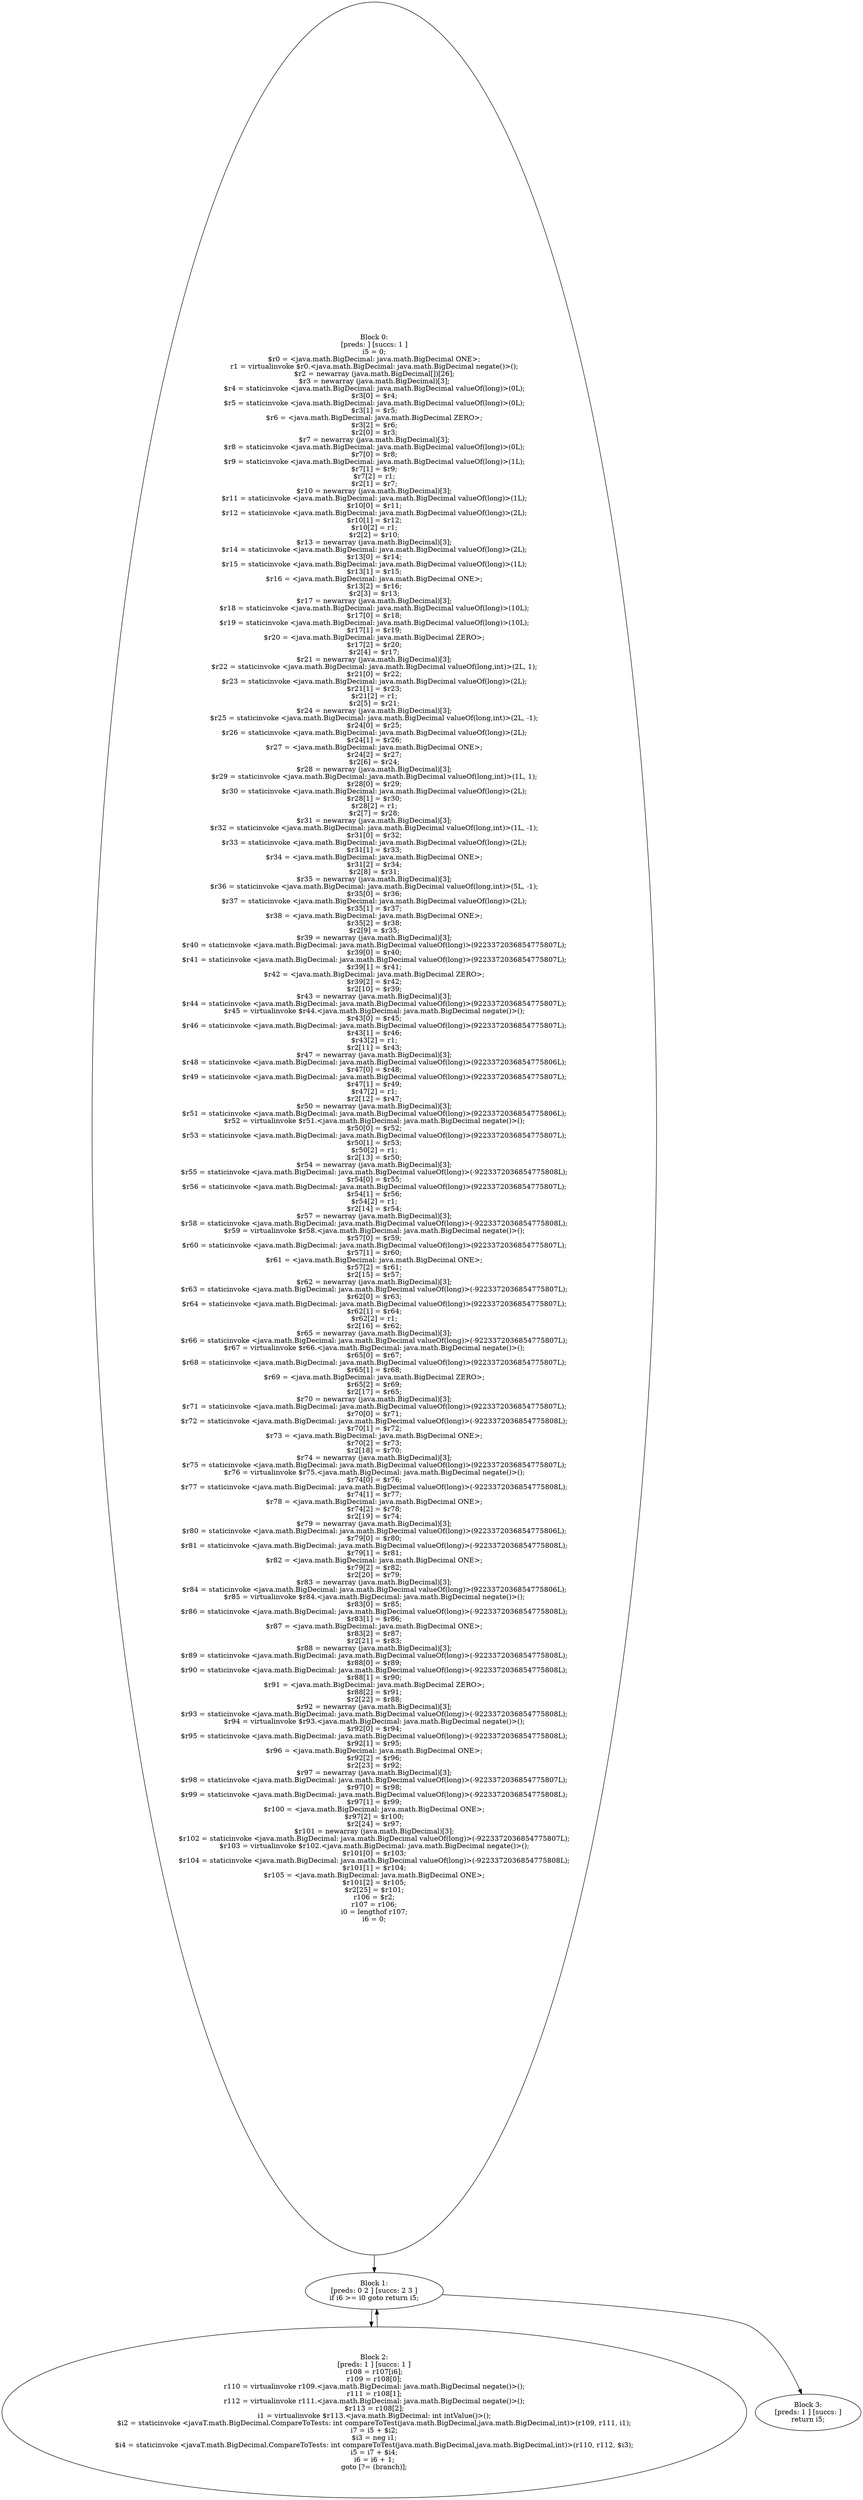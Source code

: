 digraph "unitGraph" {
    "Block 0:
[preds: ] [succs: 1 ]
i5 = 0;
$r0 = <java.math.BigDecimal: java.math.BigDecimal ONE>;
r1 = virtualinvoke $r0.<java.math.BigDecimal: java.math.BigDecimal negate()>();
$r2 = newarray (java.math.BigDecimal[])[26];
$r3 = newarray (java.math.BigDecimal)[3];
$r4 = staticinvoke <java.math.BigDecimal: java.math.BigDecimal valueOf(long)>(0L);
$r3[0] = $r4;
$r5 = staticinvoke <java.math.BigDecimal: java.math.BigDecimal valueOf(long)>(0L);
$r3[1] = $r5;
$r6 = <java.math.BigDecimal: java.math.BigDecimal ZERO>;
$r3[2] = $r6;
$r2[0] = $r3;
$r7 = newarray (java.math.BigDecimal)[3];
$r8 = staticinvoke <java.math.BigDecimal: java.math.BigDecimal valueOf(long)>(0L);
$r7[0] = $r8;
$r9 = staticinvoke <java.math.BigDecimal: java.math.BigDecimal valueOf(long)>(1L);
$r7[1] = $r9;
$r7[2] = r1;
$r2[1] = $r7;
$r10 = newarray (java.math.BigDecimal)[3];
$r11 = staticinvoke <java.math.BigDecimal: java.math.BigDecimal valueOf(long)>(1L);
$r10[0] = $r11;
$r12 = staticinvoke <java.math.BigDecimal: java.math.BigDecimal valueOf(long)>(2L);
$r10[1] = $r12;
$r10[2] = r1;
$r2[2] = $r10;
$r13 = newarray (java.math.BigDecimal)[3];
$r14 = staticinvoke <java.math.BigDecimal: java.math.BigDecimal valueOf(long)>(2L);
$r13[0] = $r14;
$r15 = staticinvoke <java.math.BigDecimal: java.math.BigDecimal valueOf(long)>(1L);
$r13[1] = $r15;
$r16 = <java.math.BigDecimal: java.math.BigDecimal ONE>;
$r13[2] = $r16;
$r2[3] = $r13;
$r17 = newarray (java.math.BigDecimal)[3];
$r18 = staticinvoke <java.math.BigDecimal: java.math.BigDecimal valueOf(long)>(10L);
$r17[0] = $r18;
$r19 = staticinvoke <java.math.BigDecimal: java.math.BigDecimal valueOf(long)>(10L);
$r17[1] = $r19;
$r20 = <java.math.BigDecimal: java.math.BigDecimal ZERO>;
$r17[2] = $r20;
$r2[4] = $r17;
$r21 = newarray (java.math.BigDecimal)[3];
$r22 = staticinvoke <java.math.BigDecimal: java.math.BigDecimal valueOf(long,int)>(2L, 1);
$r21[0] = $r22;
$r23 = staticinvoke <java.math.BigDecimal: java.math.BigDecimal valueOf(long)>(2L);
$r21[1] = $r23;
$r21[2] = r1;
$r2[5] = $r21;
$r24 = newarray (java.math.BigDecimal)[3];
$r25 = staticinvoke <java.math.BigDecimal: java.math.BigDecimal valueOf(long,int)>(2L, -1);
$r24[0] = $r25;
$r26 = staticinvoke <java.math.BigDecimal: java.math.BigDecimal valueOf(long)>(2L);
$r24[1] = $r26;
$r27 = <java.math.BigDecimal: java.math.BigDecimal ONE>;
$r24[2] = $r27;
$r2[6] = $r24;
$r28 = newarray (java.math.BigDecimal)[3];
$r29 = staticinvoke <java.math.BigDecimal: java.math.BigDecimal valueOf(long,int)>(1L, 1);
$r28[0] = $r29;
$r30 = staticinvoke <java.math.BigDecimal: java.math.BigDecimal valueOf(long)>(2L);
$r28[1] = $r30;
$r28[2] = r1;
$r2[7] = $r28;
$r31 = newarray (java.math.BigDecimal)[3];
$r32 = staticinvoke <java.math.BigDecimal: java.math.BigDecimal valueOf(long,int)>(1L, -1);
$r31[0] = $r32;
$r33 = staticinvoke <java.math.BigDecimal: java.math.BigDecimal valueOf(long)>(2L);
$r31[1] = $r33;
$r34 = <java.math.BigDecimal: java.math.BigDecimal ONE>;
$r31[2] = $r34;
$r2[8] = $r31;
$r35 = newarray (java.math.BigDecimal)[3];
$r36 = staticinvoke <java.math.BigDecimal: java.math.BigDecimal valueOf(long,int)>(5L, -1);
$r35[0] = $r36;
$r37 = staticinvoke <java.math.BigDecimal: java.math.BigDecimal valueOf(long)>(2L);
$r35[1] = $r37;
$r38 = <java.math.BigDecimal: java.math.BigDecimal ONE>;
$r35[2] = $r38;
$r2[9] = $r35;
$r39 = newarray (java.math.BigDecimal)[3];
$r40 = staticinvoke <java.math.BigDecimal: java.math.BigDecimal valueOf(long)>(9223372036854775807L);
$r39[0] = $r40;
$r41 = staticinvoke <java.math.BigDecimal: java.math.BigDecimal valueOf(long)>(9223372036854775807L);
$r39[1] = $r41;
$r42 = <java.math.BigDecimal: java.math.BigDecimal ZERO>;
$r39[2] = $r42;
$r2[10] = $r39;
$r43 = newarray (java.math.BigDecimal)[3];
$r44 = staticinvoke <java.math.BigDecimal: java.math.BigDecimal valueOf(long)>(9223372036854775807L);
$r45 = virtualinvoke $r44.<java.math.BigDecimal: java.math.BigDecimal negate()>();
$r43[0] = $r45;
$r46 = staticinvoke <java.math.BigDecimal: java.math.BigDecimal valueOf(long)>(9223372036854775807L);
$r43[1] = $r46;
$r43[2] = r1;
$r2[11] = $r43;
$r47 = newarray (java.math.BigDecimal)[3];
$r48 = staticinvoke <java.math.BigDecimal: java.math.BigDecimal valueOf(long)>(9223372036854775806L);
$r47[0] = $r48;
$r49 = staticinvoke <java.math.BigDecimal: java.math.BigDecimal valueOf(long)>(9223372036854775807L);
$r47[1] = $r49;
$r47[2] = r1;
$r2[12] = $r47;
$r50 = newarray (java.math.BigDecimal)[3];
$r51 = staticinvoke <java.math.BigDecimal: java.math.BigDecimal valueOf(long)>(9223372036854775806L);
$r52 = virtualinvoke $r51.<java.math.BigDecimal: java.math.BigDecimal negate()>();
$r50[0] = $r52;
$r53 = staticinvoke <java.math.BigDecimal: java.math.BigDecimal valueOf(long)>(9223372036854775807L);
$r50[1] = $r53;
$r50[2] = r1;
$r2[13] = $r50;
$r54 = newarray (java.math.BigDecimal)[3];
$r55 = staticinvoke <java.math.BigDecimal: java.math.BigDecimal valueOf(long)>(-9223372036854775808L);
$r54[0] = $r55;
$r56 = staticinvoke <java.math.BigDecimal: java.math.BigDecimal valueOf(long)>(9223372036854775807L);
$r54[1] = $r56;
$r54[2] = r1;
$r2[14] = $r54;
$r57 = newarray (java.math.BigDecimal)[3];
$r58 = staticinvoke <java.math.BigDecimal: java.math.BigDecimal valueOf(long)>(-9223372036854775808L);
$r59 = virtualinvoke $r58.<java.math.BigDecimal: java.math.BigDecimal negate()>();
$r57[0] = $r59;
$r60 = staticinvoke <java.math.BigDecimal: java.math.BigDecimal valueOf(long)>(9223372036854775807L);
$r57[1] = $r60;
$r61 = <java.math.BigDecimal: java.math.BigDecimal ONE>;
$r57[2] = $r61;
$r2[15] = $r57;
$r62 = newarray (java.math.BigDecimal)[3];
$r63 = staticinvoke <java.math.BigDecimal: java.math.BigDecimal valueOf(long)>(-9223372036854775807L);
$r62[0] = $r63;
$r64 = staticinvoke <java.math.BigDecimal: java.math.BigDecimal valueOf(long)>(9223372036854775807L);
$r62[1] = $r64;
$r62[2] = r1;
$r2[16] = $r62;
$r65 = newarray (java.math.BigDecimal)[3];
$r66 = staticinvoke <java.math.BigDecimal: java.math.BigDecimal valueOf(long)>(-9223372036854775807L);
$r67 = virtualinvoke $r66.<java.math.BigDecimal: java.math.BigDecimal negate()>();
$r65[0] = $r67;
$r68 = staticinvoke <java.math.BigDecimal: java.math.BigDecimal valueOf(long)>(9223372036854775807L);
$r65[1] = $r68;
$r69 = <java.math.BigDecimal: java.math.BigDecimal ZERO>;
$r65[2] = $r69;
$r2[17] = $r65;
$r70 = newarray (java.math.BigDecimal)[3];
$r71 = staticinvoke <java.math.BigDecimal: java.math.BigDecimal valueOf(long)>(9223372036854775807L);
$r70[0] = $r71;
$r72 = staticinvoke <java.math.BigDecimal: java.math.BigDecimal valueOf(long)>(-9223372036854775808L);
$r70[1] = $r72;
$r73 = <java.math.BigDecimal: java.math.BigDecimal ONE>;
$r70[2] = $r73;
$r2[18] = $r70;
$r74 = newarray (java.math.BigDecimal)[3];
$r75 = staticinvoke <java.math.BigDecimal: java.math.BigDecimal valueOf(long)>(9223372036854775807L);
$r76 = virtualinvoke $r75.<java.math.BigDecimal: java.math.BigDecimal negate()>();
$r74[0] = $r76;
$r77 = staticinvoke <java.math.BigDecimal: java.math.BigDecimal valueOf(long)>(-9223372036854775808L);
$r74[1] = $r77;
$r78 = <java.math.BigDecimal: java.math.BigDecimal ONE>;
$r74[2] = $r78;
$r2[19] = $r74;
$r79 = newarray (java.math.BigDecimal)[3];
$r80 = staticinvoke <java.math.BigDecimal: java.math.BigDecimal valueOf(long)>(9223372036854775806L);
$r79[0] = $r80;
$r81 = staticinvoke <java.math.BigDecimal: java.math.BigDecimal valueOf(long)>(-9223372036854775808L);
$r79[1] = $r81;
$r82 = <java.math.BigDecimal: java.math.BigDecimal ONE>;
$r79[2] = $r82;
$r2[20] = $r79;
$r83 = newarray (java.math.BigDecimal)[3];
$r84 = staticinvoke <java.math.BigDecimal: java.math.BigDecimal valueOf(long)>(9223372036854775806L);
$r85 = virtualinvoke $r84.<java.math.BigDecimal: java.math.BigDecimal negate()>();
$r83[0] = $r85;
$r86 = staticinvoke <java.math.BigDecimal: java.math.BigDecimal valueOf(long)>(-9223372036854775808L);
$r83[1] = $r86;
$r87 = <java.math.BigDecimal: java.math.BigDecimal ONE>;
$r83[2] = $r87;
$r2[21] = $r83;
$r88 = newarray (java.math.BigDecimal)[3];
$r89 = staticinvoke <java.math.BigDecimal: java.math.BigDecimal valueOf(long)>(-9223372036854775808L);
$r88[0] = $r89;
$r90 = staticinvoke <java.math.BigDecimal: java.math.BigDecimal valueOf(long)>(-9223372036854775808L);
$r88[1] = $r90;
$r91 = <java.math.BigDecimal: java.math.BigDecimal ZERO>;
$r88[2] = $r91;
$r2[22] = $r88;
$r92 = newarray (java.math.BigDecimal)[3];
$r93 = staticinvoke <java.math.BigDecimal: java.math.BigDecimal valueOf(long)>(-9223372036854775808L);
$r94 = virtualinvoke $r93.<java.math.BigDecimal: java.math.BigDecimal negate()>();
$r92[0] = $r94;
$r95 = staticinvoke <java.math.BigDecimal: java.math.BigDecimal valueOf(long)>(-9223372036854775808L);
$r92[1] = $r95;
$r96 = <java.math.BigDecimal: java.math.BigDecimal ONE>;
$r92[2] = $r96;
$r2[23] = $r92;
$r97 = newarray (java.math.BigDecimal)[3];
$r98 = staticinvoke <java.math.BigDecimal: java.math.BigDecimal valueOf(long)>(-9223372036854775807L);
$r97[0] = $r98;
$r99 = staticinvoke <java.math.BigDecimal: java.math.BigDecimal valueOf(long)>(-9223372036854775808L);
$r97[1] = $r99;
$r100 = <java.math.BigDecimal: java.math.BigDecimal ONE>;
$r97[2] = $r100;
$r2[24] = $r97;
$r101 = newarray (java.math.BigDecimal)[3];
$r102 = staticinvoke <java.math.BigDecimal: java.math.BigDecimal valueOf(long)>(-9223372036854775807L);
$r103 = virtualinvoke $r102.<java.math.BigDecimal: java.math.BigDecimal negate()>();
$r101[0] = $r103;
$r104 = staticinvoke <java.math.BigDecimal: java.math.BigDecimal valueOf(long)>(-9223372036854775808L);
$r101[1] = $r104;
$r105 = <java.math.BigDecimal: java.math.BigDecimal ONE>;
$r101[2] = $r105;
$r2[25] = $r101;
r106 = $r2;
r107 = r106;
i0 = lengthof r107;
i6 = 0;
"
    "Block 1:
[preds: 0 2 ] [succs: 2 3 ]
if i6 >= i0 goto return i5;
"
    "Block 2:
[preds: 1 ] [succs: 1 ]
r108 = r107[i6];
r109 = r108[0];
r110 = virtualinvoke r109.<java.math.BigDecimal: java.math.BigDecimal negate()>();
r111 = r108[1];
r112 = virtualinvoke r111.<java.math.BigDecimal: java.math.BigDecimal negate()>();
$r113 = r108[2];
i1 = virtualinvoke $r113.<java.math.BigDecimal: int intValue()>();
$i2 = staticinvoke <javaT.math.BigDecimal.CompareToTests: int compareToTest(java.math.BigDecimal,java.math.BigDecimal,int)>(r109, r111, i1);
i7 = i5 + $i2;
$i3 = neg i1;
$i4 = staticinvoke <javaT.math.BigDecimal.CompareToTests: int compareToTest(java.math.BigDecimal,java.math.BigDecimal,int)>(r110, r112, $i3);
i5 = i7 + $i4;
i6 = i6 + 1;
goto [?= (branch)];
"
    "Block 3:
[preds: 1 ] [succs: ]
return i5;
"
    "Block 0:
[preds: ] [succs: 1 ]
i5 = 0;
$r0 = <java.math.BigDecimal: java.math.BigDecimal ONE>;
r1 = virtualinvoke $r0.<java.math.BigDecimal: java.math.BigDecimal negate()>();
$r2 = newarray (java.math.BigDecimal[])[26];
$r3 = newarray (java.math.BigDecimal)[3];
$r4 = staticinvoke <java.math.BigDecimal: java.math.BigDecimal valueOf(long)>(0L);
$r3[0] = $r4;
$r5 = staticinvoke <java.math.BigDecimal: java.math.BigDecimal valueOf(long)>(0L);
$r3[1] = $r5;
$r6 = <java.math.BigDecimal: java.math.BigDecimal ZERO>;
$r3[2] = $r6;
$r2[0] = $r3;
$r7 = newarray (java.math.BigDecimal)[3];
$r8 = staticinvoke <java.math.BigDecimal: java.math.BigDecimal valueOf(long)>(0L);
$r7[0] = $r8;
$r9 = staticinvoke <java.math.BigDecimal: java.math.BigDecimal valueOf(long)>(1L);
$r7[1] = $r9;
$r7[2] = r1;
$r2[1] = $r7;
$r10 = newarray (java.math.BigDecimal)[3];
$r11 = staticinvoke <java.math.BigDecimal: java.math.BigDecimal valueOf(long)>(1L);
$r10[0] = $r11;
$r12 = staticinvoke <java.math.BigDecimal: java.math.BigDecimal valueOf(long)>(2L);
$r10[1] = $r12;
$r10[2] = r1;
$r2[2] = $r10;
$r13 = newarray (java.math.BigDecimal)[3];
$r14 = staticinvoke <java.math.BigDecimal: java.math.BigDecimal valueOf(long)>(2L);
$r13[0] = $r14;
$r15 = staticinvoke <java.math.BigDecimal: java.math.BigDecimal valueOf(long)>(1L);
$r13[1] = $r15;
$r16 = <java.math.BigDecimal: java.math.BigDecimal ONE>;
$r13[2] = $r16;
$r2[3] = $r13;
$r17 = newarray (java.math.BigDecimal)[3];
$r18 = staticinvoke <java.math.BigDecimal: java.math.BigDecimal valueOf(long)>(10L);
$r17[0] = $r18;
$r19 = staticinvoke <java.math.BigDecimal: java.math.BigDecimal valueOf(long)>(10L);
$r17[1] = $r19;
$r20 = <java.math.BigDecimal: java.math.BigDecimal ZERO>;
$r17[2] = $r20;
$r2[4] = $r17;
$r21 = newarray (java.math.BigDecimal)[3];
$r22 = staticinvoke <java.math.BigDecimal: java.math.BigDecimal valueOf(long,int)>(2L, 1);
$r21[0] = $r22;
$r23 = staticinvoke <java.math.BigDecimal: java.math.BigDecimal valueOf(long)>(2L);
$r21[1] = $r23;
$r21[2] = r1;
$r2[5] = $r21;
$r24 = newarray (java.math.BigDecimal)[3];
$r25 = staticinvoke <java.math.BigDecimal: java.math.BigDecimal valueOf(long,int)>(2L, -1);
$r24[0] = $r25;
$r26 = staticinvoke <java.math.BigDecimal: java.math.BigDecimal valueOf(long)>(2L);
$r24[1] = $r26;
$r27 = <java.math.BigDecimal: java.math.BigDecimal ONE>;
$r24[2] = $r27;
$r2[6] = $r24;
$r28 = newarray (java.math.BigDecimal)[3];
$r29 = staticinvoke <java.math.BigDecimal: java.math.BigDecimal valueOf(long,int)>(1L, 1);
$r28[0] = $r29;
$r30 = staticinvoke <java.math.BigDecimal: java.math.BigDecimal valueOf(long)>(2L);
$r28[1] = $r30;
$r28[2] = r1;
$r2[7] = $r28;
$r31 = newarray (java.math.BigDecimal)[3];
$r32 = staticinvoke <java.math.BigDecimal: java.math.BigDecimal valueOf(long,int)>(1L, -1);
$r31[0] = $r32;
$r33 = staticinvoke <java.math.BigDecimal: java.math.BigDecimal valueOf(long)>(2L);
$r31[1] = $r33;
$r34 = <java.math.BigDecimal: java.math.BigDecimal ONE>;
$r31[2] = $r34;
$r2[8] = $r31;
$r35 = newarray (java.math.BigDecimal)[3];
$r36 = staticinvoke <java.math.BigDecimal: java.math.BigDecimal valueOf(long,int)>(5L, -1);
$r35[0] = $r36;
$r37 = staticinvoke <java.math.BigDecimal: java.math.BigDecimal valueOf(long)>(2L);
$r35[1] = $r37;
$r38 = <java.math.BigDecimal: java.math.BigDecimal ONE>;
$r35[2] = $r38;
$r2[9] = $r35;
$r39 = newarray (java.math.BigDecimal)[3];
$r40 = staticinvoke <java.math.BigDecimal: java.math.BigDecimal valueOf(long)>(9223372036854775807L);
$r39[0] = $r40;
$r41 = staticinvoke <java.math.BigDecimal: java.math.BigDecimal valueOf(long)>(9223372036854775807L);
$r39[1] = $r41;
$r42 = <java.math.BigDecimal: java.math.BigDecimal ZERO>;
$r39[2] = $r42;
$r2[10] = $r39;
$r43 = newarray (java.math.BigDecimal)[3];
$r44 = staticinvoke <java.math.BigDecimal: java.math.BigDecimal valueOf(long)>(9223372036854775807L);
$r45 = virtualinvoke $r44.<java.math.BigDecimal: java.math.BigDecimal negate()>();
$r43[0] = $r45;
$r46 = staticinvoke <java.math.BigDecimal: java.math.BigDecimal valueOf(long)>(9223372036854775807L);
$r43[1] = $r46;
$r43[2] = r1;
$r2[11] = $r43;
$r47 = newarray (java.math.BigDecimal)[3];
$r48 = staticinvoke <java.math.BigDecimal: java.math.BigDecimal valueOf(long)>(9223372036854775806L);
$r47[0] = $r48;
$r49 = staticinvoke <java.math.BigDecimal: java.math.BigDecimal valueOf(long)>(9223372036854775807L);
$r47[1] = $r49;
$r47[2] = r1;
$r2[12] = $r47;
$r50 = newarray (java.math.BigDecimal)[3];
$r51 = staticinvoke <java.math.BigDecimal: java.math.BigDecimal valueOf(long)>(9223372036854775806L);
$r52 = virtualinvoke $r51.<java.math.BigDecimal: java.math.BigDecimal negate()>();
$r50[0] = $r52;
$r53 = staticinvoke <java.math.BigDecimal: java.math.BigDecimal valueOf(long)>(9223372036854775807L);
$r50[1] = $r53;
$r50[2] = r1;
$r2[13] = $r50;
$r54 = newarray (java.math.BigDecimal)[3];
$r55 = staticinvoke <java.math.BigDecimal: java.math.BigDecimal valueOf(long)>(-9223372036854775808L);
$r54[0] = $r55;
$r56 = staticinvoke <java.math.BigDecimal: java.math.BigDecimal valueOf(long)>(9223372036854775807L);
$r54[1] = $r56;
$r54[2] = r1;
$r2[14] = $r54;
$r57 = newarray (java.math.BigDecimal)[3];
$r58 = staticinvoke <java.math.BigDecimal: java.math.BigDecimal valueOf(long)>(-9223372036854775808L);
$r59 = virtualinvoke $r58.<java.math.BigDecimal: java.math.BigDecimal negate()>();
$r57[0] = $r59;
$r60 = staticinvoke <java.math.BigDecimal: java.math.BigDecimal valueOf(long)>(9223372036854775807L);
$r57[1] = $r60;
$r61 = <java.math.BigDecimal: java.math.BigDecimal ONE>;
$r57[2] = $r61;
$r2[15] = $r57;
$r62 = newarray (java.math.BigDecimal)[3];
$r63 = staticinvoke <java.math.BigDecimal: java.math.BigDecimal valueOf(long)>(-9223372036854775807L);
$r62[0] = $r63;
$r64 = staticinvoke <java.math.BigDecimal: java.math.BigDecimal valueOf(long)>(9223372036854775807L);
$r62[1] = $r64;
$r62[2] = r1;
$r2[16] = $r62;
$r65 = newarray (java.math.BigDecimal)[3];
$r66 = staticinvoke <java.math.BigDecimal: java.math.BigDecimal valueOf(long)>(-9223372036854775807L);
$r67 = virtualinvoke $r66.<java.math.BigDecimal: java.math.BigDecimal negate()>();
$r65[0] = $r67;
$r68 = staticinvoke <java.math.BigDecimal: java.math.BigDecimal valueOf(long)>(9223372036854775807L);
$r65[1] = $r68;
$r69 = <java.math.BigDecimal: java.math.BigDecimal ZERO>;
$r65[2] = $r69;
$r2[17] = $r65;
$r70 = newarray (java.math.BigDecimal)[3];
$r71 = staticinvoke <java.math.BigDecimal: java.math.BigDecimal valueOf(long)>(9223372036854775807L);
$r70[0] = $r71;
$r72 = staticinvoke <java.math.BigDecimal: java.math.BigDecimal valueOf(long)>(-9223372036854775808L);
$r70[1] = $r72;
$r73 = <java.math.BigDecimal: java.math.BigDecimal ONE>;
$r70[2] = $r73;
$r2[18] = $r70;
$r74 = newarray (java.math.BigDecimal)[3];
$r75 = staticinvoke <java.math.BigDecimal: java.math.BigDecimal valueOf(long)>(9223372036854775807L);
$r76 = virtualinvoke $r75.<java.math.BigDecimal: java.math.BigDecimal negate()>();
$r74[0] = $r76;
$r77 = staticinvoke <java.math.BigDecimal: java.math.BigDecimal valueOf(long)>(-9223372036854775808L);
$r74[1] = $r77;
$r78 = <java.math.BigDecimal: java.math.BigDecimal ONE>;
$r74[2] = $r78;
$r2[19] = $r74;
$r79 = newarray (java.math.BigDecimal)[3];
$r80 = staticinvoke <java.math.BigDecimal: java.math.BigDecimal valueOf(long)>(9223372036854775806L);
$r79[0] = $r80;
$r81 = staticinvoke <java.math.BigDecimal: java.math.BigDecimal valueOf(long)>(-9223372036854775808L);
$r79[1] = $r81;
$r82 = <java.math.BigDecimal: java.math.BigDecimal ONE>;
$r79[2] = $r82;
$r2[20] = $r79;
$r83 = newarray (java.math.BigDecimal)[3];
$r84 = staticinvoke <java.math.BigDecimal: java.math.BigDecimal valueOf(long)>(9223372036854775806L);
$r85 = virtualinvoke $r84.<java.math.BigDecimal: java.math.BigDecimal negate()>();
$r83[0] = $r85;
$r86 = staticinvoke <java.math.BigDecimal: java.math.BigDecimal valueOf(long)>(-9223372036854775808L);
$r83[1] = $r86;
$r87 = <java.math.BigDecimal: java.math.BigDecimal ONE>;
$r83[2] = $r87;
$r2[21] = $r83;
$r88 = newarray (java.math.BigDecimal)[3];
$r89 = staticinvoke <java.math.BigDecimal: java.math.BigDecimal valueOf(long)>(-9223372036854775808L);
$r88[0] = $r89;
$r90 = staticinvoke <java.math.BigDecimal: java.math.BigDecimal valueOf(long)>(-9223372036854775808L);
$r88[1] = $r90;
$r91 = <java.math.BigDecimal: java.math.BigDecimal ZERO>;
$r88[2] = $r91;
$r2[22] = $r88;
$r92 = newarray (java.math.BigDecimal)[3];
$r93 = staticinvoke <java.math.BigDecimal: java.math.BigDecimal valueOf(long)>(-9223372036854775808L);
$r94 = virtualinvoke $r93.<java.math.BigDecimal: java.math.BigDecimal negate()>();
$r92[0] = $r94;
$r95 = staticinvoke <java.math.BigDecimal: java.math.BigDecimal valueOf(long)>(-9223372036854775808L);
$r92[1] = $r95;
$r96 = <java.math.BigDecimal: java.math.BigDecimal ONE>;
$r92[2] = $r96;
$r2[23] = $r92;
$r97 = newarray (java.math.BigDecimal)[3];
$r98 = staticinvoke <java.math.BigDecimal: java.math.BigDecimal valueOf(long)>(-9223372036854775807L);
$r97[0] = $r98;
$r99 = staticinvoke <java.math.BigDecimal: java.math.BigDecimal valueOf(long)>(-9223372036854775808L);
$r97[1] = $r99;
$r100 = <java.math.BigDecimal: java.math.BigDecimal ONE>;
$r97[2] = $r100;
$r2[24] = $r97;
$r101 = newarray (java.math.BigDecimal)[3];
$r102 = staticinvoke <java.math.BigDecimal: java.math.BigDecimal valueOf(long)>(-9223372036854775807L);
$r103 = virtualinvoke $r102.<java.math.BigDecimal: java.math.BigDecimal negate()>();
$r101[0] = $r103;
$r104 = staticinvoke <java.math.BigDecimal: java.math.BigDecimal valueOf(long)>(-9223372036854775808L);
$r101[1] = $r104;
$r105 = <java.math.BigDecimal: java.math.BigDecimal ONE>;
$r101[2] = $r105;
$r2[25] = $r101;
r106 = $r2;
r107 = r106;
i0 = lengthof r107;
i6 = 0;
"->"Block 1:
[preds: 0 2 ] [succs: 2 3 ]
if i6 >= i0 goto return i5;
";
    "Block 1:
[preds: 0 2 ] [succs: 2 3 ]
if i6 >= i0 goto return i5;
"->"Block 2:
[preds: 1 ] [succs: 1 ]
r108 = r107[i6];
r109 = r108[0];
r110 = virtualinvoke r109.<java.math.BigDecimal: java.math.BigDecimal negate()>();
r111 = r108[1];
r112 = virtualinvoke r111.<java.math.BigDecimal: java.math.BigDecimal negate()>();
$r113 = r108[2];
i1 = virtualinvoke $r113.<java.math.BigDecimal: int intValue()>();
$i2 = staticinvoke <javaT.math.BigDecimal.CompareToTests: int compareToTest(java.math.BigDecimal,java.math.BigDecimal,int)>(r109, r111, i1);
i7 = i5 + $i2;
$i3 = neg i1;
$i4 = staticinvoke <javaT.math.BigDecimal.CompareToTests: int compareToTest(java.math.BigDecimal,java.math.BigDecimal,int)>(r110, r112, $i3);
i5 = i7 + $i4;
i6 = i6 + 1;
goto [?= (branch)];
";
    "Block 1:
[preds: 0 2 ] [succs: 2 3 ]
if i6 >= i0 goto return i5;
"->"Block 3:
[preds: 1 ] [succs: ]
return i5;
";
    "Block 2:
[preds: 1 ] [succs: 1 ]
r108 = r107[i6];
r109 = r108[0];
r110 = virtualinvoke r109.<java.math.BigDecimal: java.math.BigDecimal negate()>();
r111 = r108[1];
r112 = virtualinvoke r111.<java.math.BigDecimal: java.math.BigDecimal negate()>();
$r113 = r108[2];
i1 = virtualinvoke $r113.<java.math.BigDecimal: int intValue()>();
$i2 = staticinvoke <javaT.math.BigDecimal.CompareToTests: int compareToTest(java.math.BigDecimal,java.math.BigDecimal,int)>(r109, r111, i1);
i7 = i5 + $i2;
$i3 = neg i1;
$i4 = staticinvoke <javaT.math.BigDecimal.CompareToTests: int compareToTest(java.math.BigDecimal,java.math.BigDecimal,int)>(r110, r112, $i3);
i5 = i7 + $i4;
i6 = i6 + 1;
goto [?= (branch)];
"->"Block 1:
[preds: 0 2 ] [succs: 2 3 ]
if i6 >= i0 goto return i5;
";
}
